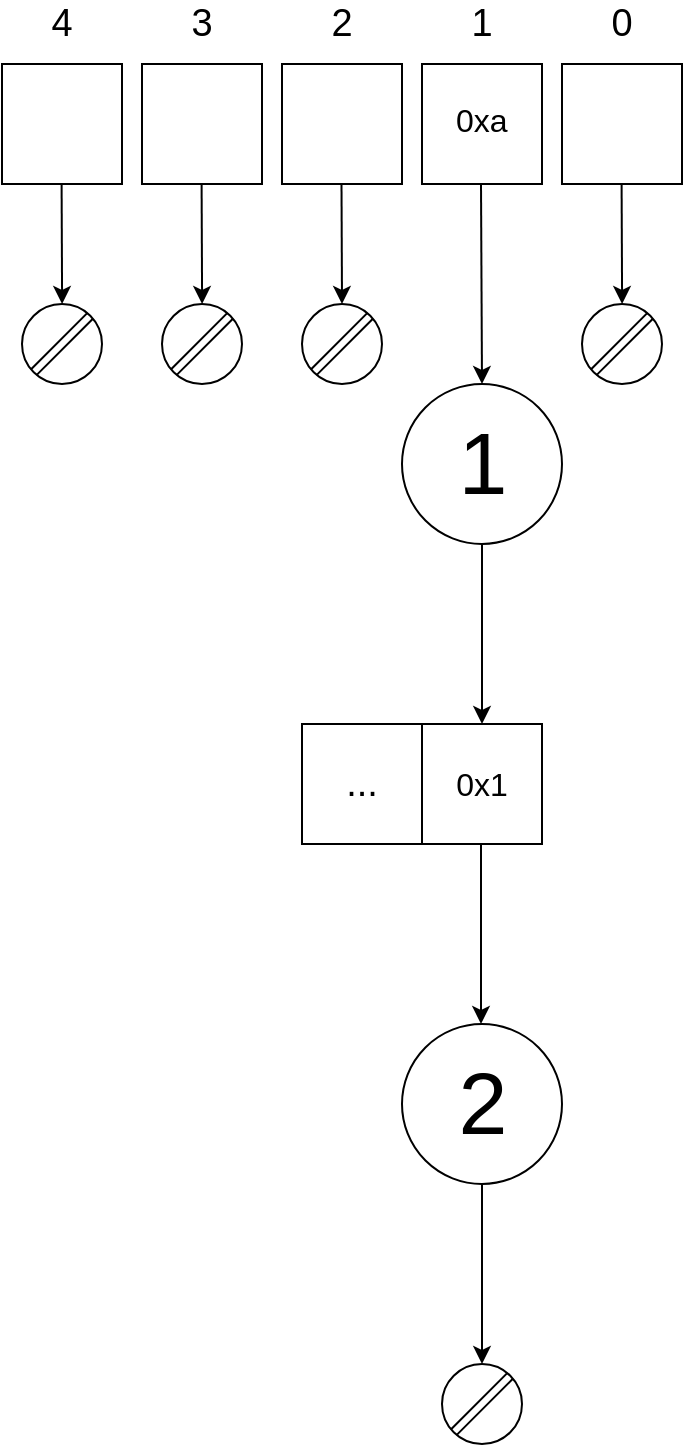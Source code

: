 <mxfile version="15.3.7" type="device"><diagram id="a2cLFq_yQ9uOGBlqz7X9" name="Page-1"><mxGraphModel dx="569" dy="294" grid="1" gridSize="10" guides="1" tooltips="1" connect="1" arrows="1" fold="1" page="1" pageScale="1" pageWidth="400" pageHeight="800" math="0" shadow="0"><root><mxCell id="0"/><mxCell id="1" parent="0"/><mxCell id="-CC1QF26yvAjXX_wSaPK-29" value="" style="group" vertex="1" connectable="0" parent="1"><mxGeometry x="190" y="230" width="130" height="530" as="geometry"/></mxCell><mxCell id="-CC1QF26yvAjXX_wSaPK-8" value="" style="group" vertex="1" connectable="0" parent="-CC1QF26yvAjXX_wSaPK-29"><mxGeometry x="50" y="320" width="80" height="210" as="geometry"/></mxCell><mxCell id="-CC1QF26yvAjXX_wSaPK-9" value="" style="ellipse;whiteSpace=wrap;html=1;aspect=fixed;" vertex="1" parent="-CC1QF26yvAjXX_wSaPK-8"><mxGeometry width="80" height="80" as="geometry"/></mxCell><mxCell id="-CC1QF26yvAjXX_wSaPK-10" value="" style="endArrow=classic;html=1;entryX=0.5;entryY=0;entryDx=0;entryDy=0;exitX=0.5;exitY=1;exitDx=0;exitDy=0;" edge="1" parent="-CC1QF26yvAjXX_wSaPK-8" source="-CC1QF26yvAjXX_wSaPK-9" target="-CC1QF26yvAjXX_wSaPK-13"><mxGeometry width="50" height="50" relative="1" as="geometry"><mxPoint x="210" y="140" as="sourcePoint"/><mxPoint x="260" y="90" as="targetPoint"/></mxGeometry></mxCell><mxCell id="-CC1QF26yvAjXX_wSaPK-11" value="2" style="text;html=1;align=center;verticalAlign=middle;resizable=0;points=[];autosize=1;strokeColor=none;fillColor=none;fontSize=44;" vertex="1" parent="-CC1QF26yvAjXX_wSaPK-8"><mxGeometry x="20" y="10" width="40" height="60" as="geometry"/></mxCell><mxCell id="-CC1QF26yvAjXX_wSaPK-12" value="" style="group" vertex="1" connectable="0" parent="-CC1QF26yvAjXX_wSaPK-8"><mxGeometry x="20" y="170" width="40" height="40" as="geometry"/></mxCell><mxCell id="-CC1QF26yvAjXX_wSaPK-13" value="" style="ellipse;whiteSpace=wrap;html=1;aspect=fixed;" vertex="1" parent="-CC1QF26yvAjXX_wSaPK-12"><mxGeometry width="40" height="40" as="geometry"/></mxCell><mxCell id="-CC1QF26yvAjXX_wSaPK-14" style="rounded=0;orthogonalLoop=1;jettySize=auto;html=1;exitX=0;exitY=1;exitDx=0;exitDy=0;entryX=1;entryY=0;entryDx=0;entryDy=0;shape=link;" edge="1" parent="-CC1QF26yvAjXX_wSaPK-12" source="-CC1QF26yvAjXX_wSaPK-13" target="-CC1QF26yvAjXX_wSaPK-13"><mxGeometry relative="1" as="geometry"/></mxCell><mxCell id="-CC1QF26yvAjXX_wSaPK-3" value="" style="endArrow=classic;html=1;entryX=0.5;entryY=0;entryDx=0;entryDy=0;exitX=0.5;exitY=1;exitDx=0;exitDy=0;" edge="1" parent="-CC1QF26yvAjXX_wSaPK-29" source="-CC1QF26yvAjXX_wSaPK-2"><mxGeometry x="50" width="50" height="50" as="geometry"><mxPoint x="260" y="140" as="sourcePoint"/><mxPoint x="90" y="170" as="targetPoint"/></mxGeometry></mxCell><mxCell id="-CC1QF26yvAjXX_wSaPK-22" value="" style="endArrow=classic;html=1;entryX=0.5;entryY=0;entryDx=0;entryDy=0;exitX=0.5;exitY=1;exitDx=0;exitDy=0;" edge="1" parent="-CC1QF26yvAjXX_wSaPK-29"><mxGeometry x="49.5" y="150" width="50" height="50" as="geometry"><mxPoint x="89.5" y="230" as="sourcePoint"/><mxPoint x="89.5" y="320" as="targetPoint"/></mxGeometry></mxCell><mxCell id="-CC1QF26yvAjXX_wSaPK-27" value="" style="group" vertex="1" connectable="0" parent="-CC1QF26yvAjXX_wSaPK-29"><mxGeometry y="170" width="120" height="60" as="geometry"/></mxCell><mxCell id="-CC1QF26yvAjXX_wSaPK-20" value="" style="rounded=0;whiteSpace=wrap;html=1;strokeWidth=1;fillColor=#FFFFFF;" vertex="1" parent="-CC1QF26yvAjXX_wSaPK-27"><mxGeometry x="60" width="60" height="60" as="geometry"/></mxCell><mxCell id="-CC1QF26yvAjXX_wSaPK-21" value="0x1" style="text;html=1;strokeColor=none;fillColor=none;align=center;verticalAlign=middle;whiteSpace=wrap;rounded=0;fontSize=16;" vertex="1" parent="-CC1QF26yvAjXX_wSaPK-27"><mxGeometry x="70" y="20" width="40" height="20" as="geometry"/></mxCell><mxCell id="-CC1QF26yvAjXX_wSaPK-23" value="" style="rounded=0;whiteSpace=wrap;html=1;strokeWidth=1;fillColor=#FFFFFF;" vertex="1" parent="-CC1QF26yvAjXX_wSaPK-27"><mxGeometry width="60" height="60" as="geometry"/></mxCell><mxCell id="-CC1QF26yvAjXX_wSaPK-24" value="..." style="text;html=1;strokeColor=none;fillColor=none;align=center;verticalAlign=middle;whiteSpace=wrap;rounded=0;fontSize=19;" vertex="1" parent="-CC1QF26yvAjXX_wSaPK-27"><mxGeometry x="10" y="20" width="40" height="20" as="geometry"/></mxCell><mxCell id="-CC1QF26yvAjXX_wSaPK-28" value="" style="group" vertex="1" connectable="0" parent="-CC1QF26yvAjXX_wSaPK-29"><mxGeometry x="50" width="80" height="80" as="geometry"/></mxCell><mxCell id="-CC1QF26yvAjXX_wSaPK-2" value="" style="ellipse;whiteSpace=wrap;html=1;aspect=fixed;" vertex="1" parent="-CC1QF26yvAjXX_wSaPK-28"><mxGeometry width="80" height="80" as="geometry"/></mxCell><mxCell id="-CC1QF26yvAjXX_wSaPK-4" value="1" style="text;html=1;align=center;verticalAlign=middle;resizable=0;points=[];autosize=1;strokeColor=none;fillColor=none;fontSize=44;" vertex="1" parent="-CC1QF26yvAjXX_wSaPK-28"><mxGeometry x="20" y="10" width="40" height="60" as="geometry"/></mxCell><mxCell id="-CC1QF26yvAjXX_wSaPK-30" value="" style="rounded=0;whiteSpace=wrap;html=1;strokeWidth=1;fillColor=#FFFFFF;" vertex="1" parent="1"><mxGeometry x="250" y="70" width="60" height="60" as="geometry"/></mxCell><mxCell id="-CC1QF26yvAjXX_wSaPK-31" value="1" style="text;html=1;strokeColor=none;fillColor=none;align=center;verticalAlign=middle;whiteSpace=wrap;rounded=0;fontSize=19;" vertex="1" parent="1"><mxGeometry x="260" y="40" width="40" height="20" as="geometry"/></mxCell><mxCell id="-CC1QF26yvAjXX_wSaPK-32" value="" style="rounded=0;whiteSpace=wrap;html=1;strokeWidth=1;fillColor=#FFFFFF;" vertex="1" parent="1"><mxGeometry x="180" y="70" width="60" height="60" as="geometry"/></mxCell><mxCell id="-CC1QF26yvAjXX_wSaPK-33" value="" style="rounded=0;whiteSpace=wrap;html=1;strokeWidth=1;fillColor=#FFFFFF;" vertex="1" parent="1"><mxGeometry x="110" y="70" width="60" height="60" as="geometry"/></mxCell><mxCell id="-CC1QF26yvAjXX_wSaPK-34" value="2" style="text;html=1;strokeColor=none;fillColor=none;align=center;verticalAlign=middle;whiteSpace=wrap;rounded=0;fontSize=19;" vertex="1" parent="1"><mxGeometry x="190" y="40" width="40" height="20" as="geometry"/></mxCell><mxCell id="-CC1QF26yvAjXX_wSaPK-35" value="3" style="text;html=1;strokeColor=none;fillColor=none;align=center;verticalAlign=middle;whiteSpace=wrap;rounded=0;fontSize=19;" vertex="1" parent="1"><mxGeometry x="120" y="40" width="40" height="20" as="geometry"/></mxCell><mxCell id="-CC1QF26yvAjXX_wSaPK-36" value="" style="rounded=0;whiteSpace=wrap;html=1;strokeWidth=1;fillColor=#FFFFFF;" vertex="1" parent="1"><mxGeometry x="320" y="70" width="60" height="60" as="geometry"/></mxCell><mxCell id="-CC1QF26yvAjXX_wSaPK-37" value="" style="rounded=0;whiteSpace=wrap;html=1;strokeWidth=1;fillColor=#FFFFFF;" vertex="1" parent="1"><mxGeometry x="40" y="70" width="60" height="60" as="geometry"/></mxCell><mxCell id="-CC1QF26yvAjXX_wSaPK-38" value="4" style="text;html=1;strokeColor=none;fillColor=none;align=center;verticalAlign=middle;whiteSpace=wrap;rounded=0;fontSize=19;" vertex="1" parent="1"><mxGeometry x="50" y="40" width="40" height="20" as="geometry"/></mxCell><mxCell id="-CC1QF26yvAjXX_wSaPK-39" value="0" style="text;html=1;strokeColor=none;fillColor=none;align=center;verticalAlign=middle;whiteSpace=wrap;rounded=0;fontSize=19;" vertex="1" parent="1"><mxGeometry x="330" y="40" width="40" height="20" as="geometry"/></mxCell><mxCell id="-CC1QF26yvAjXX_wSaPK-41" value="" style="endArrow=classic;html=1;entryX=0.5;entryY=0;entryDx=0;entryDy=0;exitX=0.5;exitY=1;exitDx=0;exitDy=0;" edge="1" parent="1" target="-CC1QF26yvAjXX_wSaPK-2"><mxGeometry x="49.5" y="-180" width="50" height="50" as="geometry"><mxPoint x="279.5" y="130" as="sourcePoint"/><mxPoint x="279.5" y="220" as="targetPoint"/></mxGeometry></mxCell><mxCell id="-CC1QF26yvAjXX_wSaPK-42" value="" style="group" vertex="1" connectable="0" parent="1"><mxGeometry x="50" y="190" width="40" height="40" as="geometry"/></mxCell><mxCell id="-CC1QF26yvAjXX_wSaPK-43" value="" style="ellipse;whiteSpace=wrap;html=1;aspect=fixed;" vertex="1" parent="-CC1QF26yvAjXX_wSaPK-42"><mxGeometry width="40" height="40" as="geometry"/></mxCell><mxCell id="-CC1QF26yvAjXX_wSaPK-44" style="rounded=0;orthogonalLoop=1;jettySize=auto;html=1;exitX=0;exitY=1;exitDx=0;exitDy=0;entryX=1;entryY=0;entryDx=0;entryDy=0;shape=link;" edge="1" parent="-CC1QF26yvAjXX_wSaPK-42" source="-CC1QF26yvAjXX_wSaPK-43" target="-CC1QF26yvAjXX_wSaPK-43"><mxGeometry relative="1" as="geometry"/></mxCell><mxCell id="-CC1QF26yvAjXX_wSaPK-49" value="&lt;div style=&quot;text-align: center&quot;&gt;&lt;span style=&quot;font-size: 16px&quot;&gt;&lt;font face=&quot;helvetica&quot;&gt;0xa&lt;/font&gt;&lt;/span&gt;&lt;/div&gt;" style="text;whiteSpace=wrap;html=1;fontSize=19;" vertex="1" parent="1"><mxGeometry x="265" y="80" width="30" height="40" as="geometry"/></mxCell><mxCell id="-CC1QF26yvAjXX_wSaPK-46" value="" style="ellipse;whiteSpace=wrap;html=1;aspect=fixed;" vertex="1" parent="1"><mxGeometry x="120" y="190" width="40" height="40" as="geometry"/></mxCell><mxCell id="-CC1QF26yvAjXX_wSaPK-47" style="rounded=0;orthogonalLoop=1;jettySize=auto;html=1;exitX=0;exitY=1;exitDx=0;exitDy=0;entryX=1;entryY=0;entryDx=0;entryDy=0;shape=link;" edge="1" parent="1" source="-CC1QF26yvAjXX_wSaPK-46" target="-CC1QF26yvAjXX_wSaPK-46"><mxGeometry relative="1" as="geometry"/></mxCell><mxCell id="-CC1QF26yvAjXX_wSaPK-51" value="" style="ellipse;whiteSpace=wrap;html=1;aspect=fixed;" vertex="1" parent="1"><mxGeometry x="190" y="190" width="40" height="40" as="geometry"/></mxCell><mxCell id="-CC1QF26yvAjXX_wSaPK-52" style="rounded=0;orthogonalLoop=1;jettySize=auto;html=1;exitX=0;exitY=1;exitDx=0;exitDy=0;entryX=1;entryY=0;entryDx=0;entryDy=0;shape=link;" edge="1" parent="1" source="-CC1QF26yvAjXX_wSaPK-51" target="-CC1QF26yvAjXX_wSaPK-51"><mxGeometry relative="1" as="geometry"/></mxCell><mxCell id="-CC1QF26yvAjXX_wSaPK-53" value="" style="ellipse;whiteSpace=wrap;html=1;aspect=fixed;" vertex="1" parent="1"><mxGeometry x="330" y="190" width="40" height="40" as="geometry"/></mxCell><mxCell id="-CC1QF26yvAjXX_wSaPK-54" style="rounded=0;orthogonalLoop=1;jettySize=auto;html=1;exitX=0;exitY=1;exitDx=0;exitDy=0;entryX=1;entryY=0;entryDx=0;entryDy=0;shape=link;" edge="1" parent="1" source="-CC1QF26yvAjXX_wSaPK-53" target="-CC1QF26yvAjXX_wSaPK-53"><mxGeometry relative="1" as="geometry"/></mxCell><mxCell id="-CC1QF26yvAjXX_wSaPK-55" value="" style="endArrow=classic;html=1;exitX=0.5;exitY=1;exitDx=0;exitDy=0;" edge="1" parent="1"><mxGeometry x="-20.25" y="-180" width="50" height="50" as="geometry"><mxPoint x="209.75" y="130" as="sourcePoint"/><mxPoint x="210" y="190" as="targetPoint"/></mxGeometry></mxCell><mxCell id="-CC1QF26yvAjXX_wSaPK-56" value="" style="endArrow=classic;html=1;exitX=0.5;exitY=1;exitDx=0;exitDy=0;" edge="1" parent="1"><mxGeometry x="-90.2" y="-180" width="50" height="50" as="geometry"><mxPoint x="139.8" y="130" as="sourcePoint"/><mxPoint x="140.05" y="190" as="targetPoint"/></mxGeometry></mxCell><mxCell id="-CC1QF26yvAjXX_wSaPK-57" value="" style="endArrow=classic;html=1;exitX=0.5;exitY=1;exitDx=0;exitDy=0;" edge="1" parent="1"><mxGeometry x="-160.2" y="-180" width="50" height="50" as="geometry"><mxPoint x="69.8" y="130" as="sourcePoint"/><mxPoint x="70.05" y="190" as="targetPoint"/></mxGeometry></mxCell><mxCell id="-CC1QF26yvAjXX_wSaPK-58" value="" style="endArrow=classic;html=1;exitX=0.5;exitY=1;exitDx=0;exitDy=0;" edge="1" parent="1"><mxGeometry x="119.8" y="-180" width="50" height="50" as="geometry"><mxPoint x="349.8" y="130" as="sourcePoint"/><mxPoint x="350.05" y="190" as="targetPoint"/></mxGeometry></mxCell></root></mxGraphModel></diagram></mxfile>